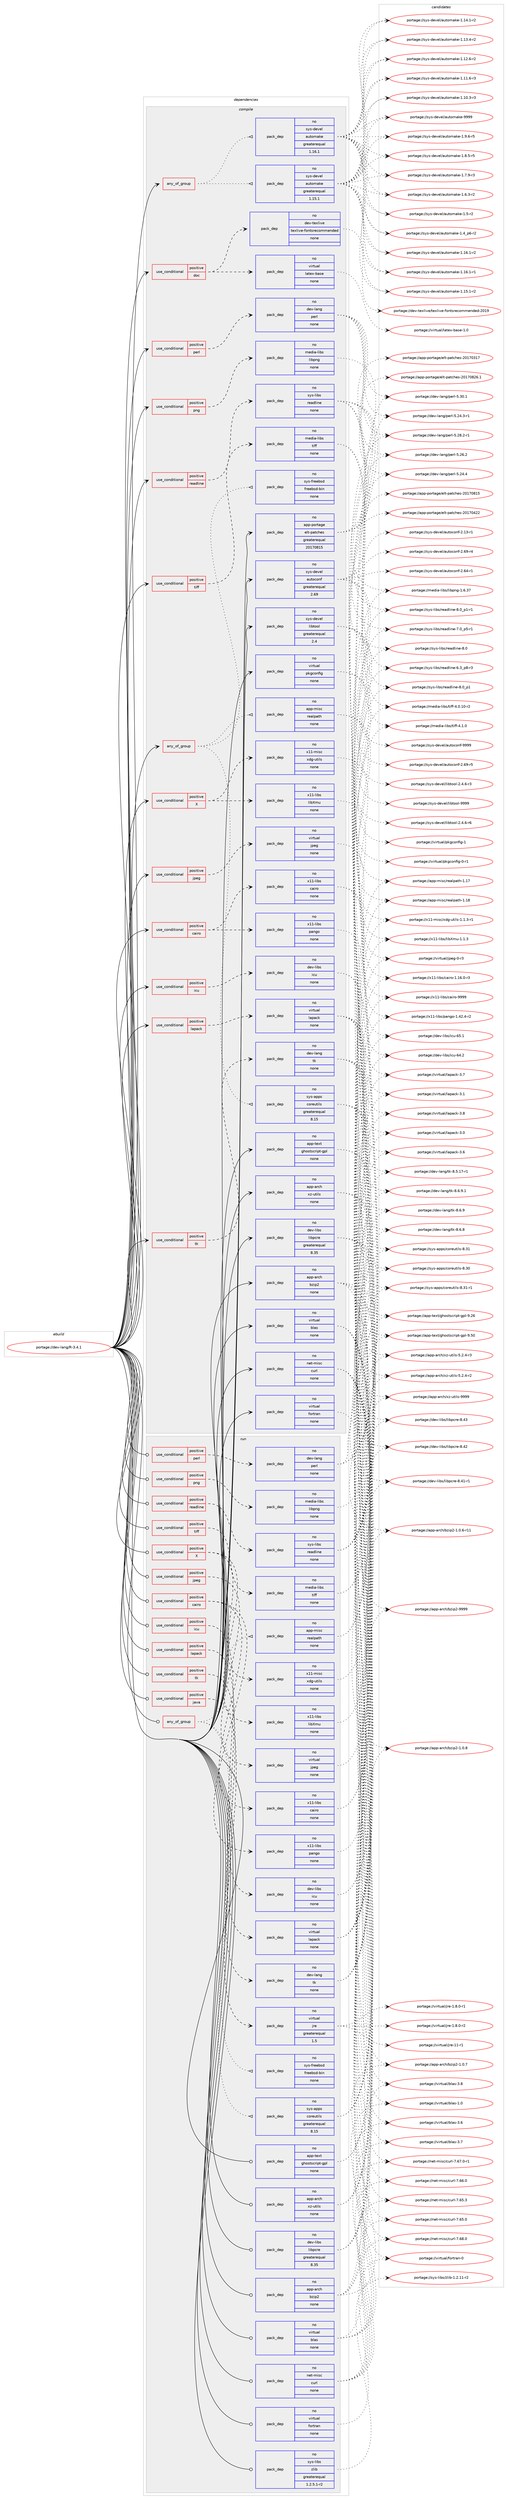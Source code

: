digraph prolog {

# *************
# Graph options
# *************

newrank=true;
concentrate=true;
compound=true;
graph [rankdir=LR,fontname=Helvetica,fontsize=10,ranksep=1.5];#, ranksep=2.5, nodesep=0.2];
edge  [arrowhead=vee];
node  [fontname=Helvetica,fontsize=10];

# **********
# The ebuild
# **********

subgraph cluster_leftcol {
color=gray;
label=<<i>ebuild</i>>;
id [label="portage://dev-lang/R-3.4.1", color=red, width=4, href="../dev-lang/R-3.4.1.svg"];
}

# ****************
# The dependencies
# ****************

subgraph cluster_midcol {
color=gray;
label=<<i>dependencies</i>>;
subgraph cluster_compile {
fillcolor="#eeeeee";
style=filled;
label=<<i>compile</i>>;
subgraph any5356 {
dependency524742 [label=<<TABLE BORDER="0" CELLBORDER="1" CELLSPACING="0" CELLPADDING="4"><TR><TD CELLPADDING="10">any_of_group</TD></TR></TABLE>>, shape=none, color=red];subgraph pack390172 {
dependency524743 [label=<<TABLE BORDER="0" CELLBORDER="1" CELLSPACING="0" CELLPADDING="4" WIDTH="220"><TR><TD ROWSPAN="6" CELLPADDING="30">pack_dep</TD></TR><TR><TD WIDTH="110">no</TD></TR><TR><TD>sys-apps</TD></TR><TR><TD>coreutils</TD></TR><TR><TD>greaterequal</TD></TR><TR><TD>8.15</TD></TR></TABLE>>, shape=none, color=blue];
}
dependency524742:e -> dependency524743:w [weight=20,style="dotted",arrowhead="oinv"];
subgraph pack390173 {
dependency524744 [label=<<TABLE BORDER="0" CELLBORDER="1" CELLSPACING="0" CELLPADDING="4" WIDTH="220"><TR><TD ROWSPAN="6" CELLPADDING="30">pack_dep</TD></TR><TR><TD WIDTH="110">no</TD></TR><TR><TD>sys-freebsd</TD></TR><TR><TD>freebsd-bin</TD></TR><TR><TD>none</TD></TR><TR><TD></TD></TR></TABLE>>, shape=none, color=blue];
}
dependency524742:e -> dependency524744:w [weight=20,style="dotted",arrowhead="oinv"];
subgraph pack390174 {
dependency524745 [label=<<TABLE BORDER="0" CELLBORDER="1" CELLSPACING="0" CELLPADDING="4" WIDTH="220"><TR><TD ROWSPAN="6" CELLPADDING="30">pack_dep</TD></TR><TR><TD WIDTH="110">no</TD></TR><TR><TD>app-misc</TD></TR><TR><TD>realpath</TD></TR><TR><TD>none</TD></TR><TR><TD></TD></TR></TABLE>>, shape=none, color=blue];
}
dependency524742:e -> dependency524745:w [weight=20,style="dotted",arrowhead="oinv"];
}
id:e -> dependency524742:w [weight=20,style="solid",arrowhead="vee"];
subgraph any5357 {
dependency524746 [label=<<TABLE BORDER="0" CELLBORDER="1" CELLSPACING="0" CELLPADDING="4"><TR><TD CELLPADDING="10">any_of_group</TD></TR></TABLE>>, shape=none, color=red];subgraph pack390175 {
dependency524747 [label=<<TABLE BORDER="0" CELLBORDER="1" CELLSPACING="0" CELLPADDING="4" WIDTH="220"><TR><TD ROWSPAN="6" CELLPADDING="30">pack_dep</TD></TR><TR><TD WIDTH="110">no</TD></TR><TR><TD>sys-devel</TD></TR><TR><TD>automake</TD></TR><TR><TD>greaterequal</TD></TR><TR><TD>1.16.1</TD></TR></TABLE>>, shape=none, color=blue];
}
dependency524746:e -> dependency524747:w [weight=20,style="dotted",arrowhead="oinv"];
subgraph pack390176 {
dependency524748 [label=<<TABLE BORDER="0" CELLBORDER="1" CELLSPACING="0" CELLPADDING="4" WIDTH="220"><TR><TD ROWSPAN="6" CELLPADDING="30">pack_dep</TD></TR><TR><TD WIDTH="110">no</TD></TR><TR><TD>sys-devel</TD></TR><TR><TD>automake</TD></TR><TR><TD>greaterequal</TD></TR><TR><TD>1.15.1</TD></TR></TABLE>>, shape=none, color=blue];
}
dependency524746:e -> dependency524748:w [weight=20,style="dotted",arrowhead="oinv"];
}
id:e -> dependency524746:w [weight=20,style="solid",arrowhead="vee"];
subgraph cond128977 {
dependency524749 [label=<<TABLE BORDER="0" CELLBORDER="1" CELLSPACING="0" CELLPADDING="4"><TR><TD ROWSPAN="3" CELLPADDING="10">use_conditional</TD></TR><TR><TD>positive</TD></TR><TR><TD>X</TD></TR></TABLE>>, shape=none, color=red];
subgraph pack390177 {
dependency524750 [label=<<TABLE BORDER="0" CELLBORDER="1" CELLSPACING="0" CELLPADDING="4" WIDTH="220"><TR><TD ROWSPAN="6" CELLPADDING="30">pack_dep</TD></TR><TR><TD WIDTH="110">no</TD></TR><TR><TD>x11-libs</TD></TR><TR><TD>libXmu</TD></TR><TR><TD>none</TD></TR><TR><TD></TD></TR></TABLE>>, shape=none, color=blue];
}
dependency524749:e -> dependency524750:w [weight=20,style="dashed",arrowhead="vee"];
subgraph pack390178 {
dependency524751 [label=<<TABLE BORDER="0" CELLBORDER="1" CELLSPACING="0" CELLPADDING="4" WIDTH="220"><TR><TD ROWSPAN="6" CELLPADDING="30">pack_dep</TD></TR><TR><TD WIDTH="110">no</TD></TR><TR><TD>x11-misc</TD></TR><TR><TD>xdg-utils</TD></TR><TR><TD>none</TD></TR><TR><TD></TD></TR></TABLE>>, shape=none, color=blue];
}
dependency524749:e -> dependency524751:w [weight=20,style="dashed",arrowhead="vee"];
}
id:e -> dependency524749:w [weight=20,style="solid",arrowhead="vee"];
subgraph cond128978 {
dependency524752 [label=<<TABLE BORDER="0" CELLBORDER="1" CELLSPACING="0" CELLPADDING="4"><TR><TD ROWSPAN="3" CELLPADDING="10">use_conditional</TD></TR><TR><TD>positive</TD></TR><TR><TD>cairo</TD></TR></TABLE>>, shape=none, color=red];
subgraph pack390179 {
dependency524753 [label=<<TABLE BORDER="0" CELLBORDER="1" CELLSPACING="0" CELLPADDING="4" WIDTH="220"><TR><TD ROWSPAN="6" CELLPADDING="30">pack_dep</TD></TR><TR><TD WIDTH="110">no</TD></TR><TR><TD>x11-libs</TD></TR><TR><TD>cairo</TD></TR><TR><TD>none</TD></TR><TR><TD></TD></TR></TABLE>>, shape=none, color=blue];
}
dependency524752:e -> dependency524753:w [weight=20,style="dashed",arrowhead="vee"];
subgraph pack390180 {
dependency524754 [label=<<TABLE BORDER="0" CELLBORDER="1" CELLSPACING="0" CELLPADDING="4" WIDTH="220"><TR><TD ROWSPAN="6" CELLPADDING="30">pack_dep</TD></TR><TR><TD WIDTH="110">no</TD></TR><TR><TD>x11-libs</TD></TR><TR><TD>pango</TD></TR><TR><TD>none</TD></TR><TR><TD></TD></TR></TABLE>>, shape=none, color=blue];
}
dependency524752:e -> dependency524754:w [weight=20,style="dashed",arrowhead="vee"];
}
id:e -> dependency524752:w [weight=20,style="solid",arrowhead="vee"];
subgraph cond128979 {
dependency524755 [label=<<TABLE BORDER="0" CELLBORDER="1" CELLSPACING="0" CELLPADDING="4"><TR><TD ROWSPAN="3" CELLPADDING="10">use_conditional</TD></TR><TR><TD>positive</TD></TR><TR><TD>doc</TD></TR></TABLE>>, shape=none, color=red];
subgraph pack390181 {
dependency524756 [label=<<TABLE BORDER="0" CELLBORDER="1" CELLSPACING="0" CELLPADDING="4" WIDTH="220"><TR><TD ROWSPAN="6" CELLPADDING="30">pack_dep</TD></TR><TR><TD WIDTH="110">no</TD></TR><TR><TD>virtual</TD></TR><TR><TD>latex-base</TD></TR><TR><TD>none</TD></TR><TR><TD></TD></TR></TABLE>>, shape=none, color=blue];
}
dependency524755:e -> dependency524756:w [weight=20,style="dashed",arrowhead="vee"];
subgraph pack390182 {
dependency524757 [label=<<TABLE BORDER="0" CELLBORDER="1" CELLSPACING="0" CELLPADDING="4" WIDTH="220"><TR><TD ROWSPAN="6" CELLPADDING="30">pack_dep</TD></TR><TR><TD WIDTH="110">no</TD></TR><TR><TD>dev-texlive</TD></TR><TR><TD>texlive-fontsrecommended</TD></TR><TR><TD>none</TD></TR><TR><TD></TD></TR></TABLE>>, shape=none, color=blue];
}
dependency524755:e -> dependency524757:w [weight=20,style="dashed",arrowhead="vee"];
}
id:e -> dependency524755:w [weight=20,style="solid",arrowhead="vee"];
subgraph cond128980 {
dependency524758 [label=<<TABLE BORDER="0" CELLBORDER="1" CELLSPACING="0" CELLPADDING="4"><TR><TD ROWSPAN="3" CELLPADDING="10">use_conditional</TD></TR><TR><TD>positive</TD></TR><TR><TD>icu</TD></TR></TABLE>>, shape=none, color=red];
subgraph pack390183 {
dependency524759 [label=<<TABLE BORDER="0" CELLBORDER="1" CELLSPACING="0" CELLPADDING="4" WIDTH="220"><TR><TD ROWSPAN="6" CELLPADDING="30">pack_dep</TD></TR><TR><TD WIDTH="110">no</TD></TR><TR><TD>dev-libs</TD></TR><TR><TD>icu</TD></TR><TR><TD>none</TD></TR><TR><TD></TD></TR></TABLE>>, shape=none, color=blue];
}
dependency524758:e -> dependency524759:w [weight=20,style="dashed",arrowhead="vee"];
}
id:e -> dependency524758:w [weight=20,style="solid",arrowhead="vee"];
subgraph cond128981 {
dependency524760 [label=<<TABLE BORDER="0" CELLBORDER="1" CELLSPACING="0" CELLPADDING="4"><TR><TD ROWSPAN="3" CELLPADDING="10">use_conditional</TD></TR><TR><TD>positive</TD></TR><TR><TD>jpeg</TD></TR></TABLE>>, shape=none, color=red];
subgraph pack390184 {
dependency524761 [label=<<TABLE BORDER="0" CELLBORDER="1" CELLSPACING="0" CELLPADDING="4" WIDTH="220"><TR><TD ROWSPAN="6" CELLPADDING="30">pack_dep</TD></TR><TR><TD WIDTH="110">no</TD></TR><TR><TD>virtual</TD></TR><TR><TD>jpeg</TD></TR><TR><TD>none</TD></TR><TR><TD></TD></TR></TABLE>>, shape=none, color=blue];
}
dependency524760:e -> dependency524761:w [weight=20,style="dashed",arrowhead="vee"];
}
id:e -> dependency524760:w [weight=20,style="solid",arrowhead="vee"];
subgraph cond128982 {
dependency524762 [label=<<TABLE BORDER="0" CELLBORDER="1" CELLSPACING="0" CELLPADDING="4"><TR><TD ROWSPAN="3" CELLPADDING="10">use_conditional</TD></TR><TR><TD>positive</TD></TR><TR><TD>lapack</TD></TR></TABLE>>, shape=none, color=red];
subgraph pack390185 {
dependency524763 [label=<<TABLE BORDER="0" CELLBORDER="1" CELLSPACING="0" CELLPADDING="4" WIDTH="220"><TR><TD ROWSPAN="6" CELLPADDING="30">pack_dep</TD></TR><TR><TD WIDTH="110">no</TD></TR><TR><TD>virtual</TD></TR><TR><TD>lapack</TD></TR><TR><TD>none</TD></TR><TR><TD></TD></TR></TABLE>>, shape=none, color=blue];
}
dependency524762:e -> dependency524763:w [weight=20,style="dashed",arrowhead="vee"];
}
id:e -> dependency524762:w [weight=20,style="solid",arrowhead="vee"];
subgraph cond128983 {
dependency524764 [label=<<TABLE BORDER="0" CELLBORDER="1" CELLSPACING="0" CELLPADDING="4"><TR><TD ROWSPAN="3" CELLPADDING="10">use_conditional</TD></TR><TR><TD>positive</TD></TR><TR><TD>perl</TD></TR></TABLE>>, shape=none, color=red];
subgraph pack390186 {
dependency524765 [label=<<TABLE BORDER="0" CELLBORDER="1" CELLSPACING="0" CELLPADDING="4" WIDTH="220"><TR><TD ROWSPAN="6" CELLPADDING="30">pack_dep</TD></TR><TR><TD WIDTH="110">no</TD></TR><TR><TD>dev-lang</TD></TR><TR><TD>perl</TD></TR><TR><TD>none</TD></TR><TR><TD></TD></TR></TABLE>>, shape=none, color=blue];
}
dependency524764:e -> dependency524765:w [weight=20,style="dashed",arrowhead="vee"];
}
id:e -> dependency524764:w [weight=20,style="solid",arrowhead="vee"];
subgraph cond128984 {
dependency524766 [label=<<TABLE BORDER="0" CELLBORDER="1" CELLSPACING="0" CELLPADDING="4"><TR><TD ROWSPAN="3" CELLPADDING="10">use_conditional</TD></TR><TR><TD>positive</TD></TR><TR><TD>png</TD></TR></TABLE>>, shape=none, color=red];
subgraph pack390187 {
dependency524767 [label=<<TABLE BORDER="0" CELLBORDER="1" CELLSPACING="0" CELLPADDING="4" WIDTH="220"><TR><TD ROWSPAN="6" CELLPADDING="30">pack_dep</TD></TR><TR><TD WIDTH="110">no</TD></TR><TR><TD>media-libs</TD></TR><TR><TD>libpng</TD></TR><TR><TD>none</TD></TR><TR><TD></TD></TR></TABLE>>, shape=none, color=blue];
}
dependency524766:e -> dependency524767:w [weight=20,style="dashed",arrowhead="vee"];
}
id:e -> dependency524766:w [weight=20,style="solid",arrowhead="vee"];
subgraph cond128985 {
dependency524768 [label=<<TABLE BORDER="0" CELLBORDER="1" CELLSPACING="0" CELLPADDING="4"><TR><TD ROWSPAN="3" CELLPADDING="10">use_conditional</TD></TR><TR><TD>positive</TD></TR><TR><TD>readline</TD></TR></TABLE>>, shape=none, color=red];
subgraph pack390188 {
dependency524769 [label=<<TABLE BORDER="0" CELLBORDER="1" CELLSPACING="0" CELLPADDING="4" WIDTH="220"><TR><TD ROWSPAN="6" CELLPADDING="30">pack_dep</TD></TR><TR><TD WIDTH="110">no</TD></TR><TR><TD>sys-libs</TD></TR><TR><TD>readline</TD></TR><TR><TD>none</TD></TR><TR><TD></TD></TR></TABLE>>, shape=none, color=blue];
}
dependency524768:e -> dependency524769:w [weight=20,style="dashed",arrowhead="vee"];
}
id:e -> dependency524768:w [weight=20,style="solid",arrowhead="vee"];
subgraph cond128986 {
dependency524770 [label=<<TABLE BORDER="0" CELLBORDER="1" CELLSPACING="0" CELLPADDING="4"><TR><TD ROWSPAN="3" CELLPADDING="10">use_conditional</TD></TR><TR><TD>positive</TD></TR><TR><TD>tiff</TD></TR></TABLE>>, shape=none, color=red];
subgraph pack390189 {
dependency524771 [label=<<TABLE BORDER="0" CELLBORDER="1" CELLSPACING="0" CELLPADDING="4" WIDTH="220"><TR><TD ROWSPAN="6" CELLPADDING="30">pack_dep</TD></TR><TR><TD WIDTH="110">no</TD></TR><TR><TD>media-libs</TD></TR><TR><TD>tiff</TD></TR><TR><TD>none</TD></TR><TR><TD></TD></TR></TABLE>>, shape=none, color=blue];
}
dependency524770:e -> dependency524771:w [weight=20,style="dashed",arrowhead="vee"];
}
id:e -> dependency524770:w [weight=20,style="solid",arrowhead="vee"];
subgraph cond128987 {
dependency524772 [label=<<TABLE BORDER="0" CELLBORDER="1" CELLSPACING="0" CELLPADDING="4"><TR><TD ROWSPAN="3" CELLPADDING="10">use_conditional</TD></TR><TR><TD>positive</TD></TR><TR><TD>tk</TD></TR></TABLE>>, shape=none, color=red];
subgraph pack390190 {
dependency524773 [label=<<TABLE BORDER="0" CELLBORDER="1" CELLSPACING="0" CELLPADDING="4" WIDTH="220"><TR><TD ROWSPAN="6" CELLPADDING="30">pack_dep</TD></TR><TR><TD WIDTH="110">no</TD></TR><TR><TD>dev-lang</TD></TR><TR><TD>tk</TD></TR><TR><TD>none</TD></TR><TR><TD></TD></TR></TABLE>>, shape=none, color=blue];
}
dependency524772:e -> dependency524773:w [weight=20,style="dashed",arrowhead="vee"];
}
id:e -> dependency524772:w [weight=20,style="solid",arrowhead="vee"];
subgraph pack390191 {
dependency524774 [label=<<TABLE BORDER="0" CELLBORDER="1" CELLSPACING="0" CELLPADDING="4" WIDTH="220"><TR><TD ROWSPAN="6" CELLPADDING="30">pack_dep</TD></TR><TR><TD WIDTH="110">no</TD></TR><TR><TD>app-arch</TD></TR><TR><TD>bzip2</TD></TR><TR><TD>none</TD></TR><TR><TD></TD></TR></TABLE>>, shape=none, color=blue];
}
id:e -> dependency524774:w [weight=20,style="solid",arrowhead="vee"];
subgraph pack390192 {
dependency524775 [label=<<TABLE BORDER="0" CELLBORDER="1" CELLSPACING="0" CELLPADDING="4" WIDTH="220"><TR><TD ROWSPAN="6" CELLPADDING="30">pack_dep</TD></TR><TR><TD WIDTH="110">no</TD></TR><TR><TD>app-arch</TD></TR><TR><TD>xz-utils</TD></TR><TR><TD>none</TD></TR><TR><TD></TD></TR></TABLE>>, shape=none, color=blue];
}
id:e -> dependency524775:w [weight=20,style="solid",arrowhead="vee"];
subgraph pack390193 {
dependency524776 [label=<<TABLE BORDER="0" CELLBORDER="1" CELLSPACING="0" CELLPADDING="4" WIDTH="220"><TR><TD ROWSPAN="6" CELLPADDING="30">pack_dep</TD></TR><TR><TD WIDTH="110">no</TD></TR><TR><TD>app-portage</TD></TR><TR><TD>elt-patches</TD></TR><TR><TD>greaterequal</TD></TR><TR><TD>20170815</TD></TR></TABLE>>, shape=none, color=blue];
}
id:e -> dependency524776:w [weight=20,style="solid",arrowhead="vee"];
subgraph pack390194 {
dependency524777 [label=<<TABLE BORDER="0" CELLBORDER="1" CELLSPACING="0" CELLPADDING="4" WIDTH="220"><TR><TD ROWSPAN="6" CELLPADDING="30">pack_dep</TD></TR><TR><TD WIDTH="110">no</TD></TR><TR><TD>app-text</TD></TR><TR><TD>ghostscript-gpl</TD></TR><TR><TD>none</TD></TR><TR><TD></TD></TR></TABLE>>, shape=none, color=blue];
}
id:e -> dependency524777:w [weight=20,style="solid",arrowhead="vee"];
subgraph pack390195 {
dependency524778 [label=<<TABLE BORDER="0" CELLBORDER="1" CELLSPACING="0" CELLPADDING="4" WIDTH="220"><TR><TD ROWSPAN="6" CELLPADDING="30">pack_dep</TD></TR><TR><TD WIDTH="110">no</TD></TR><TR><TD>dev-libs</TD></TR><TR><TD>libpcre</TD></TR><TR><TD>greaterequal</TD></TR><TR><TD>8.35</TD></TR></TABLE>>, shape=none, color=blue];
}
id:e -> dependency524778:w [weight=20,style="solid",arrowhead="vee"];
subgraph pack390196 {
dependency524779 [label=<<TABLE BORDER="0" CELLBORDER="1" CELLSPACING="0" CELLPADDING="4" WIDTH="220"><TR><TD ROWSPAN="6" CELLPADDING="30">pack_dep</TD></TR><TR><TD WIDTH="110">no</TD></TR><TR><TD>net-misc</TD></TR><TR><TD>curl</TD></TR><TR><TD>none</TD></TR><TR><TD></TD></TR></TABLE>>, shape=none, color=blue];
}
id:e -> dependency524779:w [weight=20,style="solid",arrowhead="vee"];
subgraph pack390197 {
dependency524780 [label=<<TABLE BORDER="0" CELLBORDER="1" CELLSPACING="0" CELLPADDING="4" WIDTH="220"><TR><TD ROWSPAN="6" CELLPADDING="30">pack_dep</TD></TR><TR><TD WIDTH="110">no</TD></TR><TR><TD>sys-devel</TD></TR><TR><TD>autoconf</TD></TR><TR><TD>greaterequal</TD></TR><TR><TD>2.69</TD></TR></TABLE>>, shape=none, color=blue];
}
id:e -> dependency524780:w [weight=20,style="solid",arrowhead="vee"];
subgraph pack390198 {
dependency524781 [label=<<TABLE BORDER="0" CELLBORDER="1" CELLSPACING="0" CELLPADDING="4" WIDTH="220"><TR><TD ROWSPAN="6" CELLPADDING="30">pack_dep</TD></TR><TR><TD WIDTH="110">no</TD></TR><TR><TD>sys-devel</TD></TR><TR><TD>libtool</TD></TR><TR><TD>greaterequal</TD></TR><TR><TD>2.4</TD></TR></TABLE>>, shape=none, color=blue];
}
id:e -> dependency524781:w [weight=20,style="solid",arrowhead="vee"];
subgraph pack390199 {
dependency524782 [label=<<TABLE BORDER="0" CELLBORDER="1" CELLSPACING="0" CELLPADDING="4" WIDTH="220"><TR><TD ROWSPAN="6" CELLPADDING="30">pack_dep</TD></TR><TR><TD WIDTH="110">no</TD></TR><TR><TD>virtual</TD></TR><TR><TD>blas</TD></TR><TR><TD>none</TD></TR><TR><TD></TD></TR></TABLE>>, shape=none, color=blue];
}
id:e -> dependency524782:w [weight=20,style="solid",arrowhead="vee"];
subgraph pack390200 {
dependency524783 [label=<<TABLE BORDER="0" CELLBORDER="1" CELLSPACING="0" CELLPADDING="4" WIDTH="220"><TR><TD ROWSPAN="6" CELLPADDING="30">pack_dep</TD></TR><TR><TD WIDTH="110">no</TD></TR><TR><TD>virtual</TD></TR><TR><TD>fortran</TD></TR><TR><TD>none</TD></TR><TR><TD></TD></TR></TABLE>>, shape=none, color=blue];
}
id:e -> dependency524783:w [weight=20,style="solid",arrowhead="vee"];
subgraph pack390201 {
dependency524784 [label=<<TABLE BORDER="0" CELLBORDER="1" CELLSPACING="0" CELLPADDING="4" WIDTH="220"><TR><TD ROWSPAN="6" CELLPADDING="30">pack_dep</TD></TR><TR><TD WIDTH="110">no</TD></TR><TR><TD>virtual</TD></TR><TR><TD>pkgconfig</TD></TR><TR><TD>none</TD></TR><TR><TD></TD></TR></TABLE>>, shape=none, color=blue];
}
id:e -> dependency524784:w [weight=20,style="solid",arrowhead="vee"];
}
subgraph cluster_compileandrun {
fillcolor="#eeeeee";
style=filled;
label=<<i>compile and run</i>>;
}
subgraph cluster_run {
fillcolor="#eeeeee";
style=filled;
label=<<i>run</i>>;
subgraph any5358 {
dependency524785 [label=<<TABLE BORDER="0" CELLBORDER="1" CELLSPACING="0" CELLPADDING="4"><TR><TD CELLPADDING="10">any_of_group</TD></TR></TABLE>>, shape=none, color=red];subgraph pack390202 {
dependency524786 [label=<<TABLE BORDER="0" CELLBORDER="1" CELLSPACING="0" CELLPADDING="4" WIDTH="220"><TR><TD ROWSPAN="6" CELLPADDING="30">pack_dep</TD></TR><TR><TD WIDTH="110">no</TD></TR><TR><TD>sys-apps</TD></TR><TR><TD>coreutils</TD></TR><TR><TD>greaterequal</TD></TR><TR><TD>8.15</TD></TR></TABLE>>, shape=none, color=blue];
}
dependency524785:e -> dependency524786:w [weight=20,style="dotted",arrowhead="oinv"];
subgraph pack390203 {
dependency524787 [label=<<TABLE BORDER="0" CELLBORDER="1" CELLSPACING="0" CELLPADDING="4" WIDTH="220"><TR><TD ROWSPAN="6" CELLPADDING="30">pack_dep</TD></TR><TR><TD WIDTH="110">no</TD></TR><TR><TD>sys-freebsd</TD></TR><TR><TD>freebsd-bin</TD></TR><TR><TD>none</TD></TR><TR><TD></TD></TR></TABLE>>, shape=none, color=blue];
}
dependency524785:e -> dependency524787:w [weight=20,style="dotted",arrowhead="oinv"];
subgraph pack390204 {
dependency524788 [label=<<TABLE BORDER="0" CELLBORDER="1" CELLSPACING="0" CELLPADDING="4" WIDTH="220"><TR><TD ROWSPAN="6" CELLPADDING="30">pack_dep</TD></TR><TR><TD WIDTH="110">no</TD></TR><TR><TD>app-misc</TD></TR><TR><TD>realpath</TD></TR><TR><TD>none</TD></TR><TR><TD></TD></TR></TABLE>>, shape=none, color=blue];
}
dependency524785:e -> dependency524788:w [weight=20,style="dotted",arrowhead="oinv"];
}
id:e -> dependency524785:w [weight=20,style="solid",arrowhead="odot"];
subgraph cond128988 {
dependency524789 [label=<<TABLE BORDER="0" CELLBORDER="1" CELLSPACING="0" CELLPADDING="4"><TR><TD ROWSPAN="3" CELLPADDING="10">use_conditional</TD></TR><TR><TD>positive</TD></TR><TR><TD>X</TD></TR></TABLE>>, shape=none, color=red];
subgraph pack390205 {
dependency524790 [label=<<TABLE BORDER="0" CELLBORDER="1" CELLSPACING="0" CELLPADDING="4" WIDTH="220"><TR><TD ROWSPAN="6" CELLPADDING="30">pack_dep</TD></TR><TR><TD WIDTH="110">no</TD></TR><TR><TD>x11-libs</TD></TR><TR><TD>libXmu</TD></TR><TR><TD>none</TD></TR><TR><TD></TD></TR></TABLE>>, shape=none, color=blue];
}
dependency524789:e -> dependency524790:w [weight=20,style="dashed",arrowhead="vee"];
subgraph pack390206 {
dependency524791 [label=<<TABLE BORDER="0" CELLBORDER="1" CELLSPACING="0" CELLPADDING="4" WIDTH="220"><TR><TD ROWSPAN="6" CELLPADDING="30">pack_dep</TD></TR><TR><TD WIDTH="110">no</TD></TR><TR><TD>x11-misc</TD></TR><TR><TD>xdg-utils</TD></TR><TR><TD>none</TD></TR><TR><TD></TD></TR></TABLE>>, shape=none, color=blue];
}
dependency524789:e -> dependency524791:w [weight=20,style="dashed",arrowhead="vee"];
}
id:e -> dependency524789:w [weight=20,style="solid",arrowhead="odot"];
subgraph cond128989 {
dependency524792 [label=<<TABLE BORDER="0" CELLBORDER="1" CELLSPACING="0" CELLPADDING="4"><TR><TD ROWSPAN="3" CELLPADDING="10">use_conditional</TD></TR><TR><TD>positive</TD></TR><TR><TD>cairo</TD></TR></TABLE>>, shape=none, color=red];
subgraph pack390207 {
dependency524793 [label=<<TABLE BORDER="0" CELLBORDER="1" CELLSPACING="0" CELLPADDING="4" WIDTH="220"><TR><TD ROWSPAN="6" CELLPADDING="30">pack_dep</TD></TR><TR><TD WIDTH="110">no</TD></TR><TR><TD>x11-libs</TD></TR><TR><TD>cairo</TD></TR><TR><TD>none</TD></TR><TR><TD></TD></TR></TABLE>>, shape=none, color=blue];
}
dependency524792:e -> dependency524793:w [weight=20,style="dashed",arrowhead="vee"];
subgraph pack390208 {
dependency524794 [label=<<TABLE BORDER="0" CELLBORDER="1" CELLSPACING="0" CELLPADDING="4" WIDTH="220"><TR><TD ROWSPAN="6" CELLPADDING="30">pack_dep</TD></TR><TR><TD WIDTH="110">no</TD></TR><TR><TD>x11-libs</TD></TR><TR><TD>pango</TD></TR><TR><TD>none</TD></TR><TR><TD></TD></TR></TABLE>>, shape=none, color=blue];
}
dependency524792:e -> dependency524794:w [weight=20,style="dashed",arrowhead="vee"];
}
id:e -> dependency524792:w [weight=20,style="solid",arrowhead="odot"];
subgraph cond128990 {
dependency524795 [label=<<TABLE BORDER="0" CELLBORDER="1" CELLSPACING="0" CELLPADDING="4"><TR><TD ROWSPAN="3" CELLPADDING="10">use_conditional</TD></TR><TR><TD>positive</TD></TR><TR><TD>icu</TD></TR></TABLE>>, shape=none, color=red];
subgraph pack390209 {
dependency524796 [label=<<TABLE BORDER="0" CELLBORDER="1" CELLSPACING="0" CELLPADDING="4" WIDTH="220"><TR><TD ROWSPAN="6" CELLPADDING="30">pack_dep</TD></TR><TR><TD WIDTH="110">no</TD></TR><TR><TD>dev-libs</TD></TR><TR><TD>icu</TD></TR><TR><TD>none</TD></TR><TR><TD></TD></TR></TABLE>>, shape=none, color=blue];
}
dependency524795:e -> dependency524796:w [weight=20,style="dashed",arrowhead="vee"];
}
id:e -> dependency524795:w [weight=20,style="solid",arrowhead="odot"];
subgraph cond128991 {
dependency524797 [label=<<TABLE BORDER="0" CELLBORDER="1" CELLSPACING="0" CELLPADDING="4"><TR><TD ROWSPAN="3" CELLPADDING="10">use_conditional</TD></TR><TR><TD>positive</TD></TR><TR><TD>java</TD></TR></TABLE>>, shape=none, color=red];
subgraph pack390210 {
dependency524798 [label=<<TABLE BORDER="0" CELLBORDER="1" CELLSPACING="0" CELLPADDING="4" WIDTH="220"><TR><TD ROWSPAN="6" CELLPADDING="30">pack_dep</TD></TR><TR><TD WIDTH="110">no</TD></TR><TR><TD>virtual</TD></TR><TR><TD>jre</TD></TR><TR><TD>greaterequal</TD></TR><TR><TD>1.5</TD></TR></TABLE>>, shape=none, color=blue];
}
dependency524797:e -> dependency524798:w [weight=20,style="dashed",arrowhead="vee"];
}
id:e -> dependency524797:w [weight=20,style="solid",arrowhead="odot"];
subgraph cond128992 {
dependency524799 [label=<<TABLE BORDER="0" CELLBORDER="1" CELLSPACING="0" CELLPADDING="4"><TR><TD ROWSPAN="3" CELLPADDING="10">use_conditional</TD></TR><TR><TD>positive</TD></TR><TR><TD>jpeg</TD></TR></TABLE>>, shape=none, color=red];
subgraph pack390211 {
dependency524800 [label=<<TABLE BORDER="0" CELLBORDER="1" CELLSPACING="0" CELLPADDING="4" WIDTH="220"><TR><TD ROWSPAN="6" CELLPADDING="30">pack_dep</TD></TR><TR><TD WIDTH="110">no</TD></TR><TR><TD>virtual</TD></TR><TR><TD>jpeg</TD></TR><TR><TD>none</TD></TR><TR><TD></TD></TR></TABLE>>, shape=none, color=blue];
}
dependency524799:e -> dependency524800:w [weight=20,style="dashed",arrowhead="vee"];
}
id:e -> dependency524799:w [weight=20,style="solid",arrowhead="odot"];
subgraph cond128993 {
dependency524801 [label=<<TABLE BORDER="0" CELLBORDER="1" CELLSPACING="0" CELLPADDING="4"><TR><TD ROWSPAN="3" CELLPADDING="10">use_conditional</TD></TR><TR><TD>positive</TD></TR><TR><TD>lapack</TD></TR></TABLE>>, shape=none, color=red];
subgraph pack390212 {
dependency524802 [label=<<TABLE BORDER="0" CELLBORDER="1" CELLSPACING="0" CELLPADDING="4" WIDTH="220"><TR><TD ROWSPAN="6" CELLPADDING="30">pack_dep</TD></TR><TR><TD WIDTH="110">no</TD></TR><TR><TD>virtual</TD></TR><TR><TD>lapack</TD></TR><TR><TD>none</TD></TR><TR><TD></TD></TR></TABLE>>, shape=none, color=blue];
}
dependency524801:e -> dependency524802:w [weight=20,style="dashed",arrowhead="vee"];
}
id:e -> dependency524801:w [weight=20,style="solid",arrowhead="odot"];
subgraph cond128994 {
dependency524803 [label=<<TABLE BORDER="0" CELLBORDER="1" CELLSPACING="0" CELLPADDING="4"><TR><TD ROWSPAN="3" CELLPADDING="10">use_conditional</TD></TR><TR><TD>positive</TD></TR><TR><TD>perl</TD></TR></TABLE>>, shape=none, color=red];
subgraph pack390213 {
dependency524804 [label=<<TABLE BORDER="0" CELLBORDER="1" CELLSPACING="0" CELLPADDING="4" WIDTH="220"><TR><TD ROWSPAN="6" CELLPADDING="30">pack_dep</TD></TR><TR><TD WIDTH="110">no</TD></TR><TR><TD>dev-lang</TD></TR><TR><TD>perl</TD></TR><TR><TD>none</TD></TR><TR><TD></TD></TR></TABLE>>, shape=none, color=blue];
}
dependency524803:e -> dependency524804:w [weight=20,style="dashed",arrowhead="vee"];
}
id:e -> dependency524803:w [weight=20,style="solid",arrowhead="odot"];
subgraph cond128995 {
dependency524805 [label=<<TABLE BORDER="0" CELLBORDER="1" CELLSPACING="0" CELLPADDING="4"><TR><TD ROWSPAN="3" CELLPADDING="10">use_conditional</TD></TR><TR><TD>positive</TD></TR><TR><TD>png</TD></TR></TABLE>>, shape=none, color=red];
subgraph pack390214 {
dependency524806 [label=<<TABLE BORDER="0" CELLBORDER="1" CELLSPACING="0" CELLPADDING="4" WIDTH="220"><TR><TD ROWSPAN="6" CELLPADDING="30">pack_dep</TD></TR><TR><TD WIDTH="110">no</TD></TR><TR><TD>media-libs</TD></TR><TR><TD>libpng</TD></TR><TR><TD>none</TD></TR><TR><TD></TD></TR></TABLE>>, shape=none, color=blue];
}
dependency524805:e -> dependency524806:w [weight=20,style="dashed",arrowhead="vee"];
}
id:e -> dependency524805:w [weight=20,style="solid",arrowhead="odot"];
subgraph cond128996 {
dependency524807 [label=<<TABLE BORDER="0" CELLBORDER="1" CELLSPACING="0" CELLPADDING="4"><TR><TD ROWSPAN="3" CELLPADDING="10">use_conditional</TD></TR><TR><TD>positive</TD></TR><TR><TD>readline</TD></TR></TABLE>>, shape=none, color=red];
subgraph pack390215 {
dependency524808 [label=<<TABLE BORDER="0" CELLBORDER="1" CELLSPACING="0" CELLPADDING="4" WIDTH="220"><TR><TD ROWSPAN="6" CELLPADDING="30">pack_dep</TD></TR><TR><TD WIDTH="110">no</TD></TR><TR><TD>sys-libs</TD></TR><TR><TD>readline</TD></TR><TR><TD>none</TD></TR><TR><TD></TD></TR></TABLE>>, shape=none, color=blue];
}
dependency524807:e -> dependency524808:w [weight=20,style="dashed",arrowhead="vee"];
}
id:e -> dependency524807:w [weight=20,style="solid",arrowhead="odot"];
subgraph cond128997 {
dependency524809 [label=<<TABLE BORDER="0" CELLBORDER="1" CELLSPACING="0" CELLPADDING="4"><TR><TD ROWSPAN="3" CELLPADDING="10">use_conditional</TD></TR><TR><TD>positive</TD></TR><TR><TD>tiff</TD></TR></TABLE>>, shape=none, color=red];
subgraph pack390216 {
dependency524810 [label=<<TABLE BORDER="0" CELLBORDER="1" CELLSPACING="0" CELLPADDING="4" WIDTH="220"><TR><TD ROWSPAN="6" CELLPADDING="30">pack_dep</TD></TR><TR><TD WIDTH="110">no</TD></TR><TR><TD>media-libs</TD></TR><TR><TD>tiff</TD></TR><TR><TD>none</TD></TR><TR><TD></TD></TR></TABLE>>, shape=none, color=blue];
}
dependency524809:e -> dependency524810:w [weight=20,style="dashed",arrowhead="vee"];
}
id:e -> dependency524809:w [weight=20,style="solid",arrowhead="odot"];
subgraph cond128998 {
dependency524811 [label=<<TABLE BORDER="0" CELLBORDER="1" CELLSPACING="0" CELLPADDING="4"><TR><TD ROWSPAN="3" CELLPADDING="10">use_conditional</TD></TR><TR><TD>positive</TD></TR><TR><TD>tk</TD></TR></TABLE>>, shape=none, color=red];
subgraph pack390217 {
dependency524812 [label=<<TABLE BORDER="0" CELLBORDER="1" CELLSPACING="0" CELLPADDING="4" WIDTH="220"><TR><TD ROWSPAN="6" CELLPADDING="30">pack_dep</TD></TR><TR><TD WIDTH="110">no</TD></TR><TR><TD>dev-lang</TD></TR><TR><TD>tk</TD></TR><TR><TD>none</TD></TR><TR><TD></TD></TR></TABLE>>, shape=none, color=blue];
}
dependency524811:e -> dependency524812:w [weight=20,style="dashed",arrowhead="vee"];
}
id:e -> dependency524811:w [weight=20,style="solid",arrowhead="odot"];
subgraph pack390218 {
dependency524813 [label=<<TABLE BORDER="0" CELLBORDER="1" CELLSPACING="0" CELLPADDING="4" WIDTH="220"><TR><TD ROWSPAN="6" CELLPADDING="30">pack_dep</TD></TR><TR><TD WIDTH="110">no</TD></TR><TR><TD>app-arch</TD></TR><TR><TD>bzip2</TD></TR><TR><TD>none</TD></TR><TR><TD></TD></TR></TABLE>>, shape=none, color=blue];
}
id:e -> dependency524813:w [weight=20,style="solid",arrowhead="odot"];
subgraph pack390219 {
dependency524814 [label=<<TABLE BORDER="0" CELLBORDER="1" CELLSPACING="0" CELLPADDING="4" WIDTH="220"><TR><TD ROWSPAN="6" CELLPADDING="30">pack_dep</TD></TR><TR><TD WIDTH="110">no</TD></TR><TR><TD>app-arch</TD></TR><TR><TD>xz-utils</TD></TR><TR><TD>none</TD></TR><TR><TD></TD></TR></TABLE>>, shape=none, color=blue];
}
id:e -> dependency524814:w [weight=20,style="solid",arrowhead="odot"];
subgraph pack390220 {
dependency524815 [label=<<TABLE BORDER="0" CELLBORDER="1" CELLSPACING="0" CELLPADDING="4" WIDTH="220"><TR><TD ROWSPAN="6" CELLPADDING="30">pack_dep</TD></TR><TR><TD WIDTH="110">no</TD></TR><TR><TD>app-text</TD></TR><TR><TD>ghostscript-gpl</TD></TR><TR><TD>none</TD></TR><TR><TD></TD></TR></TABLE>>, shape=none, color=blue];
}
id:e -> dependency524815:w [weight=20,style="solid",arrowhead="odot"];
subgraph pack390221 {
dependency524816 [label=<<TABLE BORDER="0" CELLBORDER="1" CELLSPACING="0" CELLPADDING="4" WIDTH="220"><TR><TD ROWSPAN="6" CELLPADDING="30">pack_dep</TD></TR><TR><TD WIDTH="110">no</TD></TR><TR><TD>dev-libs</TD></TR><TR><TD>libpcre</TD></TR><TR><TD>greaterequal</TD></TR><TR><TD>8.35</TD></TR></TABLE>>, shape=none, color=blue];
}
id:e -> dependency524816:w [weight=20,style="solid",arrowhead="odot"];
subgraph pack390222 {
dependency524817 [label=<<TABLE BORDER="0" CELLBORDER="1" CELLSPACING="0" CELLPADDING="4" WIDTH="220"><TR><TD ROWSPAN="6" CELLPADDING="30">pack_dep</TD></TR><TR><TD WIDTH="110">no</TD></TR><TR><TD>net-misc</TD></TR><TR><TD>curl</TD></TR><TR><TD>none</TD></TR><TR><TD></TD></TR></TABLE>>, shape=none, color=blue];
}
id:e -> dependency524817:w [weight=20,style="solid",arrowhead="odot"];
subgraph pack390223 {
dependency524818 [label=<<TABLE BORDER="0" CELLBORDER="1" CELLSPACING="0" CELLPADDING="4" WIDTH="220"><TR><TD ROWSPAN="6" CELLPADDING="30">pack_dep</TD></TR><TR><TD WIDTH="110">no</TD></TR><TR><TD>sys-libs</TD></TR><TR><TD>zlib</TD></TR><TR><TD>greaterequal</TD></TR><TR><TD>1.2.5.1-r2</TD></TR></TABLE>>, shape=none, color=blue];
}
id:e -> dependency524818:w [weight=20,style="solid",arrowhead="odot"];
subgraph pack390224 {
dependency524819 [label=<<TABLE BORDER="0" CELLBORDER="1" CELLSPACING="0" CELLPADDING="4" WIDTH="220"><TR><TD ROWSPAN="6" CELLPADDING="30">pack_dep</TD></TR><TR><TD WIDTH="110">no</TD></TR><TR><TD>virtual</TD></TR><TR><TD>blas</TD></TR><TR><TD>none</TD></TR><TR><TD></TD></TR></TABLE>>, shape=none, color=blue];
}
id:e -> dependency524819:w [weight=20,style="solid",arrowhead="odot"];
subgraph pack390225 {
dependency524820 [label=<<TABLE BORDER="0" CELLBORDER="1" CELLSPACING="0" CELLPADDING="4" WIDTH="220"><TR><TD ROWSPAN="6" CELLPADDING="30">pack_dep</TD></TR><TR><TD WIDTH="110">no</TD></TR><TR><TD>virtual</TD></TR><TR><TD>fortran</TD></TR><TR><TD>none</TD></TR><TR><TD></TD></TR></TABLE>>, shape=none, color=blue];
}
id:e -> dependency524820:w [weight=20,style="solid",arrowhead="odot"];
}
}

# **************
# The candidates
# **************

subgraph cluster_choices {
rank=same;
color=gray;
label=<<i>candidates</i>>;

subgraph choice390172 {
color=black;
nodesep=1;
choice1151211154597112112115479911111410111711610510811545564651494511449 [label="portage://sys-apps/coreutils-8.31-r1", color=red, width=4,href="../sys-apps/coreutils-8.31-r1.svg"];
choice115121115459711211211547991111141011171161051081154556465149 [label="portage://sys-apps/coreutils-8.31", color=red, width=4,href="../sys-apps/coreutils-8.31.svg"];
choice115121115459711211211547991111141011171161051081154556465148 [label="portage://sys-apps/coreutils-8.30", color=red, width=4,href="../sys-apps/coreutils-8.30.svg"];
dependency524743:e -> choice1151211154597112112115479911111410111711610510811545564651494511449:w [style=dotted,weight="100"];
dependency524743:e -> choice115121115459711211211547991111141011171161051081154556465149:w [style=dotted,weight="100"];
dependency524743:e -> choice115121115459711211211547991111141011171161051081154556465148:w [style=dotted,weight="100"];
}
subgraph choice390173 {
color=black;
nodesep=1;
}
subgraph choice390174 {
color=black;
nodesep=1;
choice9711211245109105115994711410197108112971161044549464956 [label="portage://app-misc/realpath-1.18", color=red, width=4,href="../app-misc/realpath-1.18.svg"];
choice9711211245109105115994711410197108112971161044549464955 [label="portage://app-misc/realpath-1.17", color=red, width=4,href="../app-misc/realpath-1.17.svg"];
dependency524745:e -> choice9711211245109105115994711410197108112971161044549464956:w [style=dotted,weight="100"];
dependency524745:e -> choice9711211245109105115994711410197108112971161044549464955:w [style=dotted,weight="100"];
}
subgraph choice390175 {
color=black;
nodesep=1;
choice115121115451001011181011084797117116111109971071014557575757 [label="portage://sys-devel/automake-9999", color=red, width=4,href="../sys-devel/automake-9999.svg"];
choice115121115451001011181011084797117116111109971071014549465746544511453 [label="portage://sys-devel/automake-1.9.6-r5", color=red, width=4,href="../sys-devel/automake-1.9.6-r5.svg"];
choice115121115451001011181011084797117116111109971071014549465646534511453 [label="portage://sys-devel/automake-1.8.5-r5", color=red, width=4,href="../sys-devel/automake-1.8.5-r5.svg"];
choice115121115451001011181011084797117116111109971071014549465546574511451 [label="portage://sys-devel/automake-1.7.9-r3", color=red, width=4,href="../sys-devel/automake-1.7.9-r3.svg"];
choice115121115451001011181011084797117116111109971071014549465446514511450 [label="portage://sys-devel/automake-1.6.3-r2", color=red, width=4,href="../sys-devel/automake-1.6.3-r2.svg"];
choice11512111545100101118101108479711711611110997107101454946534511450 [label="portage://sys-devel/automake-1.5-r2", color=red, width=4,href="../sys-devel/automake-1.5-r2.svg"];
choice115121115451001011181011084797117116111109971071014549465295112544511450 [label="portage://sys-devel/automake-1.4_p6-r2", color=red, width=4,href="../sys-devel/automake-1.4_p6-r2.svg"];
choice11512111545100101118101108479711711611110997107101454946495446494511450 [label="portage://sys-devel/automake-1.16.1-r2", color=red, width=4,href="../sys-devel/automake-1.16.1-r2.svg"];
choice11512111545100101118101108479711711611110997107101454946495446494511449 [label="portage://sys-devel/automake-1.16.1-r1", color=red, width=4,href="../sys-devel/automake-1.16.1-r1.svg"];
choice11512111545100101118101108479711711611110997107101454946495346494511450 [label="portage://sys-devel/automake-1.15.1-r2", color=red, width=4,href="../sys-devel/automake-1.15.1-r2.svg"];
choice11512111545100101118101108479711711611110997107101454946495246494511450 [label="portage://sys-devel/automake-1.14.1-r2", color=red, width=4,href="../sys-devel/automake-1.14.1-r2.svg"];
choice11512111545100101118101108479711711611110997107101454946495146524511450 [label="portage://sys-devel/automake-1.13.4-r2", color=red, width=4,href="../sys-devel/automake-1.13.4-r2.svg"];
choice11512111545100101118101108479711711611110997107101454946495046544511450 [label="portage://sys-devel/automake-1.12.6-r2", color=red, width=4,href="../sys-devel/automake-1.12.6-r2.svg"];
choice11512111545100101118101108479711711611110997107101454946494946544511451 [label="portage://sys-devel/automake-1.11.6-r3", color=red, width=4,href="../sys-devel/automake-1.11.6-r3.svg"];
choice11512111545100101118101108479711711611110997107101454946494846514511451 [label="portage://sys-devel/automake-1.10.3-r3", color=red, width=4,href="../sys-devel/automake-1.10.3-r3.svg"];
dependency524747:e -> choice115121115451001011181011084797117116111109971071014557575757:w [style=dotted,weight="100"];
dependency524747:e -> choice115121115451001011181011084797117116111109971071014549465746544511453:w [style=dotted,weight="100"];
dependency524747:e -> choice115121115451001011181011084797117116111109971071014549465646534511453:w [style=dotted,weight="100"];
dependency524747:e -> choice115121115451001011181011084797117116111109971071014549465546574511451:w [style=dotted,weight="100"];
dependency524747:e -> choice115121115451001011181011084797117116111109971071014549465446514511450:w [style=dotted,weight="100"];
dependency524747:e -> choice11512111545100101118101108479711711611110997107101454946534511450:w [style=dotted,weight="100"];
dependency524747:e -> choice115121115451001011181011084797117116111109971071014549465295112544511450:w [style=dotted,weight="100"];
dependency524747:e -> choice11512111545100101118101108479711711611110997107101454946495446494511450:w [style=dotted,weight="100"];
dependency524747:e -> choice11512111545100101118101108479711711611110997107101454946495446494511449:w [style=dotted,weight="100"];
dependency524747:e -> choice11512111545100101118101108479711711611110997107101454946495346494511450:w [style=dotted,weight="100"];
dependency524747:e -> choice11512111545100101118101108479711711611110997107101454946495246494511450:w [style=dotted,weight="100"];
dependency524747:e -> choice11512111545100101118101108479711711611110997107101454946495146524511450:w [style=dotted,weight="100"];
dependency524747:e -> choice11512111545100101118101108479711711611110997107101454946495046544511450:w [style=dotted,weight="100"];
dependency524747:e -> choice11512111545100101118101108479711711611110997107101454946494946544511451:w [style=dotted,weight="100"];
dependency524747:e -> choice11512111545100101118101108479711711611110997107101454946494846514511451:w [style=dotted,weight="100"];
}
subgraph choice390176 {
color=black;
nodesep=1;
choice115121115451001011181011084797117116111109971071014557575757 [label="portage://sys-devel/automake-9999", color=red, width=4,href="../sys-devel/automake-9999.svg"];
choice115121115451001011181011084797117116111109971071014549465746544511453 [label="portage://sys-devel/automake-1.9.6-r5", color=red, width=4,href="../sys-devel/automake-1.9.6-r5.svg"];
choice115121115451001011181011084797117116111109971071014549465646534511453 [label="portage://sys-devel/automake-1.8.5-r5", color=red, width=4,href="../sys-devel/automake-1.8.5-r5.svg"];
choice115121115451001011181011084797117116111109971071014549465546574511451 [label="portage://sys-devel/automake-1.7.9-r3", color=red, width=4,href="../sys-devel/automake-1.7.9-r3.svg"];
choice115121115451001011181011084797117116111109971071014549465446514511450 [label="portage://sys-devel/automake-1.6.3-r2", color=red, width=4,href="../sys-devel/automake-1.6.3-r2.svg"];
choice11512111545100101118101108479711711611110997107101454946534511450 [label="portage://sys-devel/automake-1.5-r2", color=red, width=4,href="../sys-devel/automake-1.5-r2.svg"];
choice115121115451001011181011084797117116111109971071014549465295112544511450 [label="portage://sys-devel/automake-1.4_p6-r2", color=red, width=4,href="../sys-devel/automake-1.4_p6-r2.svg"];
choice11512111545100101118101108479711711611110997107101454946495446494511450 [label="portage://sys-devel/automake-1.16.1-r2", color=red, width=4,href="../sys-devel/automake-1.16.1-r2.svg"];
choice11512111545100101118101108479711711611110997107101454946495446494511449 [label="portage://sys-devel/automake-1.16.1-r1", color=red, width=4,href="../sys-devel/automake-1.16.1-r1.svg"];
choice11512111545100101118101108479711711611110997107101454946495346494511450 [label="portage://sys-devel/automake-1.15.1-r2", color=red, width=4,href="../sys-devel/automake-1.15.1-r2.svg"];
choice11512111545100101118101108479711711611110997107101454946495246494511450 [label="portage://sys-devel/automake-1.14.1-r2", color=red, width=4,href="../sys-devel/automake-1.14.1-r2.svg"];
choice11512111545100101118101108479711711611110997107101454946495146524511450 [label="portage://sys-devel/automake-1.13.4-r2", color=red, width=4,href="../sys-devel/automake-1.13.4-r2.svg"];
choice11512111545100101118101108479711711611110997107101454946495046544511450 [label="portage://sys-devel/automake-1.12.6-r2", color=red, width=4,href="../sys-devel/automake-1.12.6-r2.svg"];
choice11512111545100101118101108479711711611110997107101454946494946544511451 [label="portage://sys-devel/automake-1.11.6-r3", color=red, width=4,href="../sys-devel/automake-1.11.6-r3.svg"];
choice11512111545100101118101108479711711611110997107101454946494846514511451 [label="portage://sys-devel/automake-1.10.3-r3", color=red, width=4,href="../sys-devel/automake-1.10.3-r3.svg"];
dependency524748:e -> choice115121115451001011181011084797117116111109971071014557575757:w [style=dotted,weight="100"];
dependency524748:e -> choice115121115451001011181011084797117116111109971071014549465746544511453:w [style=dotted,weight="100"];
dependency524748:e -> choice115121115451001011181011084797117116111109971071014549465646534511453:w [style=dotted,weight="100"];
dependency524748:e -> choice115121115451001011181011084797117116111109971071014549465546574511451:w [style=dotted,weight="100"];
dependency524748:e -> choice115121115451001011181011084797117116111109971071014549465446514511450:w [style=dotted,weight="100"];
dependency524748:e -> choice11512111545100101118101108479711711611110997107101454946534511450:w [style=dotted,weight="100"];
dependency524748:e -> choice115121115451001011181011084797117116111109971071014549465295112544511450:w [style=dotted,weight="100"];
dependency524748:e -> choice11512111545100101118101108479711711611110997107101454946495446494511450:w [style=dotted,weight="100"];
dependency524748:e -> choice11512111545100101118101108479711711611110997107101454946495446494511449:w [style=dotted,weight="100"];
dependency524748:e -> choice11512111545100101118101108479711711611110997107101454946495346494511450:w [style=dotted,weight="100"];
dependency524748:e -> choice11512111545100101118101108479711711611110997107101454946495246494511450:w [style=dotted,weight="100"];
dependency524748:e -> choice11512111545100101118101108479711711611110997107101454946495146524511450:w [style=dotted,weight="100"];
dependency524748:e -> choice11512111545100101118101108479711711611110997107101454946495046544511450:w [style=dotted,weight="100"];
dependency524748:e -> choice11512111545100101118101108479711711611110997107101454946494946544511451:w [style=dotted,weight="100"];
dependency524748:e -> choice11512111545100101118101108479711711611110997107101454946494846514511451:w [style=dotted,weight="100"];
}
subgraph choice390177 {
color=black;
nodesep=1;
choice12049494510810598115471081059888109117454946494651 [label="portage://x11-libs/libXmu-1.1.3", color=red, width=4,href="../x11-libs/libXmu-1.1.3.svg"];
dependency524750:e -> choice12049494510810598115471081059888109117454946494651:w [style=dotted,weight="100"];
}
subgraph choice390178 {
color=black;
nodesep=1;
choice1204949451091051159947120100103451171161051081154549464946514511449 [label="portage://x11-misc/xdg-utils-1.1.3-r1", color=red, width=4,href="../x11-misc/xdg-utils-1.1.3-r1.svg"];
dependency524751:e -> choice1204949451091051159947120100103451171161051081154549464946514511449:w [style=dotted,weight="100"];
}
subgraph choice390179 {
color=black;
nodesep=1;
choice120494945108105981154799971051141114557575757 [label="portage://x11-libs/cairo-9999", color=red, width=4,href="../x11-libs/cairo-9999.svg"];
choice12049494510810598115479997105114111454946495446484511451 [label="portage://x11-libs/cairo-1.16.0-r3", color=red, width=4,href="../x11-libs/cairo-1.16.0-r3.svg"];
dependency524753:e -> choice120494945108105981154799971051141114557575757:w [style=dotted,weight="100"];
dependency524753:e -> choice12049494510810598115479997105114111454946495446484511451:w [style=dotted,weight="100"];
}
subgraph choice390180 {
color=black;
nodesep=1;
choice120494945108105981154711297110103111454946525046524511450 [label="portage://x11-libs/pango-1.42.4-r2", color=red, width=4,href="../x11-libs/pango-1.42.4-r2.svg"];
dependency524754:e -> choice120494945108105981154711297110103111454946525046524511450:w [style=dotted,weight="100"];
}
subgraph choice390181 {
color=black;
nodesep=1;
choice11810511411611797108471089711610112045989711510145494648 [label="portage://virtual/latex-base-1.0", color=red, width=4,href="../virtual/latex-base-1.0.svg"];
dependency524756:e -> choice11810511411611797108471089711610112045989711510145494648:w [style=dotted,weight="100"];
}
subgraph choice390182 {
color=black;
nodesep=1;
choice100101118451161011201081051181014711610112010810511810145102111110116115114101991111091091011101001011004550484957 [label="portage://dev-texlive/texlive-fontsrecommended-2019", color=red, width=4,href="../dev-texlive/texlive-fontsrecommended-2019.svg"];
dependency524757:e -> choice100101118451161011201081051181014711610112010810511810145102111110116115114101991111091091011101001011004550484957:w [style=dotted,weight="100"];
}
subgraph choice390183 {
color=black;
nodesep=1;
choice100101118451081059811547105991174554534649 [label="portage://dev-libs/icu-65.1", color=red, width=4,href="../dev-libs/icu-65.1.svg"];
choice100101118451081059811547105991174554524650 [label="portage://dev-libs/icu-64.2", color=red, width=4,href="../dev-libs/icu-64.2.svg"];
dependency524759:e -> choice100101118451081059811547105991174554534649:w [style=dotted,weight="100"];
dependency524759:e -> choice100101118451081059811547105991174554524650:w [style=dotted,weight="100"];
}
subgraph choice390184 {
color=black;
nodesep=1;
choice118105114116117971084710611210110345484511451 [label="portage://virtual/jpeg-0-r3", color=red, width=4,href="../virtual/jpeg-0-r3.svg"];
dependency524761:e -> choice118105114116117971084710611210110345484511451:w [style=dotted,weight="100"];
}
subgraph choice390185 {
color=black;
nodesep=1;
choice118105114116117971084710897112979910745514656 [label="portage://virtual/lapack-3.8", color=red, width=4,href="../virtual/lapack-3.8.svg"];
choice118105114116117971084710897112979910745514655 [label="portage://virtual/lapack-3.7", color=red, width=4,href="../virtual/lapack-3.7.svg"];
choice118105114116117971084710897112979910745514654 [label="portage://virtual/lapack-3.6", color=red, width=4,href="../virtual/lapack-3.6.svg"];
choice118105114116117971084710897112979910745514649 [label="portage://virtual/lapack-3.1", color=red, width=4,href="../virtual/lapack-3.1.svg"];
choice118105114116117971084710897112979910745514648 [label="portage://virtual/lapack-3.0", color=red, width=4,href="../virtual/lapack-3.0.svg"];
dependency524763:e -> choice118105114116117971084710897112979910745514656:w [style=dotted,weight="100"];
dependency524763:e -> choice118105114116117971084710897112979910745514655:w [style=dotted,weight="100"];
dependency524763:e -> choice118105114116117971084710897112979910745514654:w [style=dotted,weight="100"];
dependency524763:e -> choice118105114116117971084710897112979910745514649:w [style=dotted,weight="100"];
dependency524763:e -> choice118105114116117971084710897112979910745514648:w [style=dotted,weight="100"];
}
subgraph choice390186 {
color=black;
nodesep=1;
choice10010111845108971101034711210111410845534651484649 [label="portage://dev-lang/perl-5.30.1", color=red, width=4,href="../dev-lang/perl-5.30.1.svg"];
choice100101118451089711010347112101114108455346505646504511449 [label="portage://dev-lang/perl-5.28.2-r1", color=red, width=4,href="../dev-lang/perl-5.28.2-r1.svg"];
choice10010111845108971101034711210111410845534650544650 [label="portage://dev-lang/perl-5.26.2", color=red, width=4,href="../dev-lang/perl-5.26.2.svg"];
choice10010111845108971101034711210111410845534650524652 [label="portage://dev-lang/perl-5.24.4", color=red, width=4,href="../dev-lang/perl-5.24.4.svg"];
choice100101118451089711010347112101114108455346505246514511449 [label="portage://dev-lang/perl-5.24.3-r1", color=red, width=4,href="../dev-lang/perl-5.24.3-r1.svg"];
dependency524765:e -> choice10010111845108971101034711210111410845534651484649:w [style=dotted,weight="100"];
dependency524765:e -> choice100101118451089711010347112101114108455346505646504511449:w [style=dotted,weight="100"];
dependency524765:e -> choice10010111845108971101034711210111410845534650544650:w [style=dotted,weight="100"];
dependency524765:e -> choice10010111845108971101034711210111410845534650524652:w [style=dotted,weight="100"];
dependency524765:e -> choice100101118451089711010347112101114108455346505246514511449:w [style=dotted,weight="100"];
}
subgraph choice390187 {
color=black;
nodesep=1;
choice109101100105974510810598115471081059811211010345494654465155 [label="portage://media-libs/libpng-1.6.37", color=red, width=4,href="../media-libs/libpng-1.6.37.svg"];
dependency524767:e -> choice109101100105974510810598115471081059811211010345494654465155:w [style=dotted,weight="100"];
}
subgraph choice390188 {
color=black;
nodesep=1;
choice115121115451081059811547114101971001081051101014556464895112494511449 [label="portage://sys-libs/readline-8.0_p1-r1", color=red, width=4,href="../sys-libs/readline-8.0_p1-r1.svg"];
choice11512111545108105981154711410197100108105110101455646489511249 [label="portage://sys-libs/readline-8.0_p1", color=red, width=4,href="../sys-libs/readline-8.0_p1.svg"];
choice1151211154510810598115471141019710010810511010145564648 [label="portage://sys-libs/readline-8.0", color=red, width=4,href="../sys-libs/readline-8.0.svg"];
choice115121115451081059811547114101971001081051101014555464895112534511449 [label="portage://sys-libs/readline-7.0_p5-r1", color=red, width=4,href="../sys-libs/readline-7.0_p5-r1.svg"];
choice115121115451081059811547114101971001081051101014554465195112564511451 [label="portage://sys-libs/readline-6.3_p8-r3", color=red, width=4,href="../sys-libs/readline-6.3_p8-r3.svg"];
dependency524769:e -> choice115121115451081059811547114101971001081051101014556464895112494511449:w [style=dotted,weight="100"];
dependency524769:e -> choice11512111545108105981154711410197100108105110101455646489511249:w [style=dotted,weight="100"];
dependency524769:e -> choice1151211154510810598115471141019710010810511010145564648:w [style=dotted,weight="100"];
dependency524769:e -> choice115121115451081059811547114101971001081051101014555464895112534511449:w [style=dotted,weight="100"];
dependency524769:e -> choice115121115451081059811547114101971001081051101014554465195112564511451:w [style=dotted,weight="100"];
}
subgraph choice390189 {
color=black;
nodesep=1;
choice10910110010597451081059811547116105102102455246494648 [label="portage://media-libs/tiff-4.1.0", color=red, width=4,href="../media-libs/tiff-4.1.0.svg"];
choice10910110010597451081059811547116105102102455246484649484511450 [label="portage://media-libs/tiff-4.0.10-r2", color=red, width=4,href="../media-libs/tiff-4.0.10-r2.svg"];
dependency524771:e -> choice10910110010597451081059811547116105102102455246494648:w [style=dotted,weight="100"];
dependency524771:e -> choice10910110010597451081059811547116105102102455246484649484511450:w [style=dotted,weight="100"];
}
subgraph choice390190 {
color=black;
nodesep=1;
choice1001011184510897110103471161074556465446574649 [label="portage://dev-lang/tk-8.6.9.1", color=red, width=4,href="../dev-lang/tk-8.6.9.1.svg"];
choice100101118451089711010347116107455646544657 [label="portage://dev-lang/tk-8.6.9", color=red, width=4,href="../dev-lang/tk-8.6.9.svg"];
choice100101118451089711010347116107455646544656 [label="portage://dev-lang/tk-8.6.8", color=red, width=4,href="../dev-lang/tk-8.6.8.svg"];
choice100101118451089711010347116107455646534649554511449 [label="portage://dev-lang/tk-8.5.17-r1", color=red, width=4,href="../dev-lang/tk-8.5.17-r1.svg"];
dependency524773:e -> choice1001011184510897110103471161074556465446574649:w [style=dotted,weight="100"];
dependency524773:e -> choice100101118451089711010347116107455646544657:w [style=dotted,weight="100"];
dependency524773:e -> choice100101118451089711010347116107455646544656:w [style=dotted,weight="100"];
dependency524773:e -> choice100101118451089711010347116107455646534649554511449:w [style=dotted,weight="100"];
}
subgraph choice390191 {
color=black;
nodesep=1;
choice971121124597114991044798122105112504557575757 [label="portage://app-arch/bzip2-9999", color=red, width=4,href="../app-arch/bzip2-9999.svg"];
choice97112112459711499104479812210511250454946484656 [label="portage://app-arch/bzip2-1.0.8", color=red, width=4,href="../app-arch/bzip2-1.0.8.svg"];
choice97112112459711499104479812210511250454946484655 [label="portage://app-arch/bzip2-1.0.7", color=red, width=4,href="../app-arch/bzip2-1.0.7.svg"];
choice97112112459711499104479812210511250454946484654451144949 [label="portage://app-arch/bzip2-1.0.6-r11", color=red, width=4,href="../app-arch/bzip2-1.0.6-r11.svg"];
dependency524774:e -> choice971121124597114991044798122105112504557575757:w [style=dotted,weight="100"];
dependency524774:e -> choice97112112459711499104479812210511250454946484656:w [style=dotted,weight="100"];
dependency524774:e -> choice97112112459711499104479812210511250454946484655:w [style=dotted,weight="100"];
dependency524774:e -> choice97112112459711499104479812210511250454946484654451144949:w [style=dotted,weight="100"];
}
subgraph choice390192 {
color=black;
nodesep=1;
choice9711211245971149910447120122451171161051081154557575757 [label="portage://app-arch/xz-utils-9999", color=red, width=4,href="../app-arch/xz-utils-9999.svg"];
choice9711211245971149910447120122451171161051081154553465046524511451 [label="portage://app-arch/xz-utils-5.2.4-r3", color=red, width=4,href="../app-arch/xz-utils-5.2.4-r3.svg"];
choice9711211245971149910447120122451171161051081154553465046524511450 [label="portage://app-arch/xz-utils-5.2.4-r2", color=red, width=4,href="../app-arch/xz-utils-5.2.4-r2.svg"];
dependency524775:e -> choice9711211245971149910447120122451171161051081154557575757:w [style=dotted,weight="100"];
dependency524775:e -> choice9711211245971149910447120122451171161051081154553465046524511451:w [style=dotted,weight="100"];
dependency524775:e -> choice9711211245971149910447120122451171161051081154553465046524511450:w [style=dotted,weight="100"];
}
subgraph choice390193 {
color=black;
nodesep=1;
choice971121124511211111411697103101471011081164511297116991041011154550484955485650544649 [label="portage://app-portage/elt-patches-20170826.1", color=red, width=4,href="../app-portage/elt-patches-20170826.1.svg"];
choice97112112451121111141169710310147101108116451129711699104101115455048495548564953 [label="portage://app-portage/elt-patches-20170815", color=red, width=4,href="../app-portage/elt-patches-20170815.svg"];
choice97112112451121111141169710310147101108116451129711699104101115455048495548525050 [label="portage://app-portage/elt-patches-20170422", color=red, width=4,href="../app-portage/elt-patches-20170422.svg"];
choice97112112451121111141169710310147101108116451129711699104101115455048495548514955 [label="portage://app-portage/elt-patches-20170317", color=red, width=4,href="../app-portage/elt-patches-20170317.svg"];
dependency524776:e -> choice971121124511211111411697103101471011081164511297116991041011154550484955485650544649:w [style=dotted,weight="100"];
dependency524776:e -> choice97112112451121111141169710310147101108116451129711699104101115455048495548564953:w [style=dotted,weight="100"];
dependency524776:e -> choice97112112451121111141169710310147101108116451129711699104101115455048495548525050:w [style=dotted,weight="100"];
dependency524776:e -> choice97112112451121111141169710310147101108116451129711699104101115455048495548514955:w [style=dotted,weight="100"];
}
subgraph choice390194 {
color=black;
nodesep=1;
choice97112112451161011201164710310411111511611599114105112116451031121084557465348 [label="portage://app-text/ghostscript-gpl-9.50", color=red, width=4,href="../app-text/ghostscript-gpl-9.50.svg"];
choice97112112451161011201164710310411111511611599114105112116451031121084557465054 [label="portage://app-text/ghostscript-gpl-9.26", color=red, width=4,href="../app-text/ghostscript-gpl-9.26.svg"];
dependency524777:e -> choice97112112451161011201164710310411111511611599114105112116451031121084557465348:w [style=dotted,weight="100"];
dependency524777:e -> choice97112112451161011201164710310411111511611599114105112116451031121084557465054:w [style=dotted,weight="100"];
}
subgraph choice390195 {
color=black;
nodesep=1;
choice10010111845108105981154710810598112991141014556465251 [label="portage://dev-libs/libpcre-8.43", color=red, width=4,href="../dev-libs/libpcre-8.43.svg"];
choice10010111845108105981154710810598112991141014556465250 [label="portage://dev-libs/libpcre-8.42", color=red, width=4,href="../dev-libs/libpcre-8.42.svg"];
choice100101118451081059811547108105981129911410145564652494511449 [label="portage://dev-libs/libpcre-8.41-r1", color=red, width=4,href="../dev-libs/libpcre-8.41-r1.svg"];
dependency524778:e -> choice10010111845108105981154710810598112991141014556465251:w [style=dotted,weight="100"];
dependency524778:e -> choice10010111845108105981154710810598112991141014556465250:w [style=dotted,weight="100"];
dependency524778:e -> choice100101118451081059811547108105981129911410145564652494511449:w [style=dotted,weight="100"];
}
subgraph choice390196 {
color=black;
nodesep=1;
choice1101011164510910511599479911711410845554654564648 [label="portage://net-misc/curl-7.68.0", color=red, width=4,href="../net-misc/curl-7.68.0.svg"];
choice11010111645109105115994799117114108455546545546484511449 [label="portage://net-misc/curl-7.67.0-r1", color=red, width=4,href="../net-misc/curl-7.67.0-r1.svg"];
choice1101011164510910511599479911711410845554654544648 [label="portage://net-misc/curl-7.66.0", color=red, width=4,href="../net-misc/curl-7.66.0.svg"];
choice1101011164510910511599479911711410845554654534651 [label="portage://net-misc/curl-7.65.3", color=red, width=4,href="../net-misc/curl-7.65.3.svg"];
choice1101011164510910511599479911711410845554654534648 [label="portage://net-misc/curl-7.65.0", color=red, width=4,href="../net-misc/curl-7.65.0.svg"];
dependency524779:e -> choice1101011164510910511599479911711410845554654564648:w [style=dotted,weight="100"];
dependency524779:e -> choice11010111645109105115994799117114108455546545546484511449:w [style=dotted,weight="100"];
dependency524779:e -> choice1101011164510910511599479911711410845554654544648:w [style=dotted,weight="100"];
dependency524779:e -> choice1101011164510910511599479911711410845554654534651:w [style=dotted,weight="100"];
dependency524779:e -> choice1101011164510910511599479911711410845554654534648:w [style=dotted,weight="100"];
}
subgraph choice390197 {
color=black;
nodesep=1;
choice115121115451001011181011084797117116111991111101024557575757 [label="portage://sys-devel/autoconf-9999", color=red, width=4,href="../sys-devel/autoconf-9999.svg"];
choice1151211154510010111810110847971171161119911111010245504654574511453 [label="portage://sys-devel/autoconf-2.69-r5", color=red, width=4,href="../sys-devel/autoconf-2.69-r5.svg"];
choice1151211154510010111810110847971171161119911111010245504654574511452 [label="portage://sys-devel/autoconf-2.69-r4", color=red, width=4,href="../sys-devel/autoconf-2.69-r4.svg"];
choice1151211154510010111810110847971171161119911111010245504654524511449 [label="portage://sys-devel/autoconf-2.64-r1", color=red, width=4,href="../sys-devel/autoconf-2.64-r1.svg"];
choice1151211154510010111810110847971171161119911111010245504649514511449 [label="portage://sys-devel/autoconf-2.13-r1", color=red, width=4,href="../sys-devel/autoconf-2.13-r1.svg"];
dependency524780:e -> choice115121115451001011181011084797117116111991111101024557575757:w [style=dotted,weight="100"];
dependency524780:e -> choice1151211154510010111810110847971171161119911111010245504654574511453:w [style=dotted,weight="100"];
dependency524780:e -> choice1151211154510010111810110847971171161119911111010245504654574511452:w [style=dotted,weight="100"];
dependency524780:e -> choice1151211154510010111810110847971171161119911111010245504654524511449:w [style=dotted,weight="100"];
dependency524780:e -> choice1151211154510010111810110847971171161119911111010245504649514511449:w [style=dotted,weight="100"];
}
subgraph choice390198 {
color=black;
nodesep=1;
choice1151211154510010111810110847108105981161111111084557575757 [label="portage://sys-devel/libtool-9999", color=red, width=4,href="../sys-devel/libtool-9999.svg"];
choice1151211154510010111810110847108105981161111111084550465246544511454 [label="portage://sys-devel/libtool-2.4.6-r6", color=red, width=4,href="../sys-devel/libtool-2.4.6-r6.svg"];
choice1151211154510010111810110847108105981161111111084550465246544511451 [label="portage://sys-devel/libtool-2.4.6-r3", color=red, width=4,href="../sys-devel/libtool-2.4.6-r3.svg"];
dependency524781:e -> choice1151211154510010111810110847108105981161111111084557575757:w [style=dotted,weight="100"];
dependency524781:e -> choice1151211154510010111810110847108105981161111111084550465246544511454:w [style=dotted,weight="100"];
dependency524781:e -> choice1151211154510010111810110847108105981161111111084550465246544511451:w [style=dotted,weight="100"];
}
subgraph choice390199 {
color=black;
nodesep=1;
choice1181051141161179710847981089711545514656 [label="portage://virtual/blas-3.8", color=red, width=4,href="../virtual/blas-3.8.svg"];
choice1181051141161179710847981089711545514655 [label="portage://virtual/blas-3.7", color=red, width=4,href="../virtual/blas-3.7.svg"];
choice1181051141161179710847981089711545514654 [label="portage://virtual/blas-3.6", color=red, width=4,href="../virtual/blas-3.6.svg"];
choice1181051141161179710847981089711545494648 [label="portage://virtual/blas-1.0", color=red, width=4,href="../virtual/blas-1.0.svg"];
dependency524782:e -> choice1181051141161179710847981089711545514656:w [style=dotted,weight="100"];
dependency524782:e -> choice1181051141161179710847981089711545514655:w [style=dotted,weight="100"];
dependency524782:e -> choice1181051141161179710847981089711545514654:w [style=dotted,weight="100"];
dependency524782:e -> choice1181051141161179710847981089711545494648:w [style=dotted,weight="100"];
}
subgraph choice390200 {
color=black;
nodesep=1;
choice1181051141161179710847102111114116114971104548 [label="portage://virtual/fortran-0", color=red, width=4,href="../virtual/fortran-0.svg"];
dependency524783:e -> choice1181051141161179710847102111114116114971104548:w [style=dotted,weight="100"];
}
subgraph choice390201 {
color=black;
nodesep=1;
choice1181051141161179710847112107103991111101021051034549 [label="portage://virtual/pkgconfig-1", color=red, width=4,href="../virtual/pkgconfig-1.svg"];
choice11810511411611797108471121071039911111010210510345484511449 [label="portage://virtual/pkgconfig-0-r1", color=red, width=4,href="../virtual/pkgconfig-0-r1.svg"];
dependency524784:e -> choice1181051141161179710847112107103991111101021051034549:w [style=dotted,weight="100"];
dependency524784:e -> choice11810511411611797108471121071039911111010210510345484511449:w [style=dotted,weight="100"];
}
subgraph choice390202 {
color=black;
nodesep=1;
choice1151211154597112112115479911111410111711610510811545564651494511449 [label="portage://sys-apps/coreutils-8.31-r1", color=red, width=4,href="../sys-apps/coreutils-8.31-r1.svg"];
choice115121115459711211211547991111141011171161051081154556465149 [label="portage://sys-apps/coreutils-8.31", color=red, width=4,href="../sys-apps/coreutils-8.31.svg"];
choice115121115459711211211547991111141011171161051081154556465148 [label="portage://sys-apps/coreutils-8.30", color=red, width=4,href="../sys-apps/coreutils-8.30.svg"];
dependency524786:e -> choice1151211154597112112115479911111410111711610510811545564651494511449:w [style=dotted,weight="100"];
dependency524786:e -> choice115121115459711211211547991111141011171161051081154556465149:w [style=dotted,weight="100"];
dependency524786:e -> choice115121115459711211211547991111141011171161051081154556465148:w [style=dotted,weight="100"];
}
subgraph choice390203 {
color=black;
nodesep=1;
}
subgraph choice390204 {
color=black;
nodesep=1;
choice9711211245109105115994711410197108112971161044549464956 [label="portage://app-misc/realpath-1.18", color=red, width=4,href="../app-misc/realpath-1.18.svg"];
choice9711211245109105115994711410197108112971161044549464955 [label="portage://app-misc/realpath-1.17", color=red, width=4,href="../app-misc/realpath-1.17.svg"];
dependency524788:e -> choice9711211245109105115994711410197108112971161044549464956:w [style=dotted,weight="100"];
dependency524788:e -> choice9711211245109105115994711410197108112971161044549464955:w [style=dotted,weight="100"];
}
subgraph choice390205 {
color=black;
nodesep=1;
choice12049494510810598115471081059888109117454946494651 [label="portage://x11-libs/libXmu-1.1.3", color=red, width=4,href="../x11-libs/libXmu-1.1.3.svg"];
dependency524790:e -> choice12049494510810598115471081059888109117454946494651:w [style=dotted,weight="100"];
}
subgraph choice390206 {
color=black;
nodesep=1;
choice1204949451091051159947120100103451171161051081154549464946514511449 [label="portage://x11-misc/xdg-utils-1.1.3-r1", color=red, width=4,href="../x11-misc/xdg-utils-1.1.3-r1.svg"];
dependency524791:e -> choice1204949451091051159947120100103451171161051081154549464946514511449:w [style=dotted,weight="100"];
}
subgraph choice390207 {
color=black;
nodesep=1;
choice120494945108105981154799971051141114557575757 [label="portage://x11-libs/cairo-9999", color=red, width=4,href="../x11-libs/cairo-9999.svg"];
choice12049494510810598115479997105114111454946495446484511451 [label="portage://x11-libs/cairo-1.16.0-r3", color=red, width=4,href="../x11-libs/cairo-1.16.0-r3.svg"];
dependency524793:e -> choice120494945108105981154799971051141114557575757:w [style=dotted,weight="100"];
dependency524793:e -> choice12049494510810598115479997105114111454946495446484511451:w [style=dotted,weight="100"];
}
subgraph choice390208 {
color=black;
nodesep=1;
choice120494945108105981154711297110103111454946525046524511450 [label="portage://x11-libs/pango-1.42.4-r2", color=red, width=4,href="../x11-libs/pango-1.42.4-r2.svg"];
dependency524794:e -> choice120494945108105981154711297110103111454946525046524511450:w [style=dotted,weight="100"];
}
subgraph choice390209 {
color=black;
nodesep=1;
choice100101118451081059811547105991174554534649 [label="portage://dev-libs/icu-65.1", color=red, width=4,href="../dev-libs/icu-65.1.svg"];
choice100101118451081059811547105991174554524650 [label="portage://dev-libs/icu-64.2", color=red, width=4,href="../dev-libs/icu-64.2.svg"];
dependency524796:e -> choice100101118451081059811547105991174554534649:w [style=dotted,weight="100"];
dependency524796:e -> choice100101118451081059811547105991174554524650:w [style=dotted,weight="100"];
}
subgraph choice390210 {
color=black;
nodesep=1;
choice11810511411611797108471061141014549494511449 [label="portage://virtual/jre-11-r1", color=red, width=4,href="../virtual/jre-11-r1.svg"];
choice11810511411611797108471061141014549465646484511450 [label="portage://virtual/jre-1.8.0-r2", color=red, width=4,href="../virtual/jre-1.8.0-r2.svg"];
choice11810511411611797108471061141014549465646484511449 [label="portage://virtual/jre-1.8.0-r1", color=red, width=4,href="../virtual/jre-1.8.0-r1.svg"];
dependency524798:e -> choice11810511411611797108471061141014549494511449:w [style=dotted,weight="100"];
dependency524798:e -> choice11810511411611797108471061141014549465646484511450:w [style=dotted,weight="100"];
dependency524798:e -> choice11810511411611797108471061141014549465646484511449:w [style=dotted,weight="100"];
}
subgraph choice390211 {
color=black;
nodesep=1;
choice118105114116117971084710611210110345484511451 [label="portage://virtual/jpeg-0-r3", color=red, width=4,href="../virtual/jpeg-0-r3.svg"];
dependency524800:e -> choice118105114116117971084710611210110345484511451:w [style=dotted,weight="100"];
}
subgraph choice390212 {
color=black;
nodesep=1;
choice118105114116117971084710897112979910745514656 [label="portage://virtual/lapack-3.8", color=red, width=4,href="../virtual/lapack-3.8.svg"];
choice118105114116117971084710897112979910745514655 [label="portage://virtual/lapack-3.7", color=red, width=4,href="../virtual/lapack-3.7.svg"];
choice118105114116117971084710897112979910745514654 [label="portage://virtual/lapack-3.6", color=red, width=4,href="../virtual/lapack-3.6.svg"];
choice118105114116117971084710897112979910745514649 [label="portage://virtual/lapack-3.1", color=red, width=4,href="../virtual/lapack-3.1.svg"];
choice118105114116117971084710897112979910745514648 [label="portage://virtual/lapack-3.0", color=red, width=4,href="../virtual/lapack-3.0.svg"];
dependency524802:e -> choice118105114116117971084710897112979910745514656:w [style=dotted,weight="100"];
dependency524802:e -> choice118105114116117971084710897112979910745514655:w [style=dotted,weight="100"];
dependency524802:e -> choice118105114116117971084710897112979910745514654:w [style=dotted,weight="100"];
dependency524802:e -> choice118105114116117971084710897112979910745514649:w [style=dotted,weight="100"];
dependency524802:e -> choice118105114116117971084710897112979910745514648:w [style=dotted,weight="100"];
}
subgraph choice390213 {
color=black;
nodesep=1;
choice10010111845108971101034711210111410845534651484649 [label="portage://dev-lang/perl-5.30.1", color=red, width=4,href="../dev-lang/perl-5.30.1.svg"];
choice100101118451089711010347112101114108455346505646504511449 [label="portage://dev-lang/perl-5.28.2-r1", color=red, width=4,href="../dev-lang/perl-5.28.2-r1.svg"];
choice10010111845108971101034711210111410845534650544650 [label="portage://dev-lang/perl-5.26.2", color=red, width=4,href="../dev-lang/perl-5.26.2.svg"];
choice10010111845108971101034711210111410845534650524652 [label="portage://dev-lang/perl-5.24.4", color=red, width=4,href="../dev-lang/perl-5.24.4.svg"];
choice100101118451089711010347112101114108455346505246514511449 [label="portage://dev-lang/perl-5.24.3-r1", color=red, width=4,href="../dev-lang/perl-5.24.3-r1.svg"];
dependency524804:e -> choice10010111845108971101034711210111410845534651484649:w [style=dotted,weight="100"];
dependency524804:e -> choice100101118451089711010347112101114108455346505646504511449:w [style=dotted,weight="100"];
dependency524804:e -> choice10010111845108971101034711210111410845534650544650:w [style=dotted,weight="100"];
dependency524804:e -> choice10010111845108971101034711210111410845534650524652:w [style=dotted,weight="100"];
dependency524804:e -> choice100101118451089711010347112101114108455346505246514511449:w [style=dotted,weight="100"];
}
subgraph choice390214 {
color=black;
nodesep=1;
choice109101100105974510810598115471081059811211010345494654465155 [label="portage://media-libs/libpng-1.6.37", color=red, width=4,href="../media-libs/libpng-1.6.37.svg"];
dependency524806:e -> choice109101100105974510810598115471081059811211010345494654465155:w [style=dotted,weight="100"];
}
subgraph choice390215 {
color=black;
nodesep=1;
choice115121115451081059811547114101971001081051101014556464895112494511449 [label="portage://sys-libs/readline-8.0_p1-r1", color=red, width=4,href="../sys-libs/readline-8.0_p1-r1.svg"];
choice11512111545108105981154711410197100108105110101455646489511249 [label="portage://sys-libs/readline-8.0_p1", color=red, width=4,href="../sys-libs/readline-8.0_p1.svg"];
choice1151211154510810598115471141019710010810511010145564648 [label="portage://sys-libs/readline-8.0", color=red, width=4,href="../sys-libs/readline-8.0.svg"];
choice115121115451081059811547114101971001081051101014555464895112534511449 [label="portage://sys-libs/readline-7.0_p5-r1", color=red, width=4,href="../sys-libs/readline-7.0_p5-r1.svg"];
choice115121115451081059811547114101971001081051101014554465195112564511451 [label="portage://sys-libs/readline-6.3_p8-r3", color=red, width=4,href="../sys-libs/readline-6.3_p8-r3.svg"];
dependency524808:e -> choice115121115451081059811547114101971001081051101014556464895112494511449:w [style=dotted,weight="100"];
dependency524808:e -> choice11512111545108105981154711410197100108105110101455646489511249:w [style=dotted,weight="100"];
dependency524808:e -> choice1151211154510810598115471141019710010810511010145564648:w [style=dotted,weight="100"];
dependency524808:e -> choice115121115451081059811547114101971001081051101014555464895112534511449:w [style=dotted,weight="100"];
dependency524808:e -> choice115121115451081059811547114101971001081051101014554465195112564511451:w [style=dotted,weight="100"];
}
subgraph choice390216 {
color=black;
nodesep=1;
choice10910110010597451081059811547116105102102455246494648 [label="portage://media-libs/tiff-4.1.0", color=red, width=4,href="../media-libs/tiff-4.1.0.svg"];
choice10910110010597451081059811547116105102102455246484649484511450 [label="portage://media-libs/tiff-4.0.10-r2", color=red, width=4,href="../media-libs/tiff-4.0.10-r2.svg"];
dependency524810:e -> choice10910110010597451081059811547116105102102455246494648:w [style=dotted,weight="100"];
dependency524810:e -> choice10910110010597451081059811547116105102102455246484649484511450:w [style=dotted,weight="100"];
}
subgraph choice390217 {
color=black;
nodesep=1;
choice1001011184510897110103471161074556465446574649 [label="portage://dev-lang/tk-8.6.9.1", color=red, width=4,href="../dev-lang/tk-8.6.9.1.svg"];
choice100101118451089711010347116107455646544657 [label="portage://dev-lang/tk-8.6.9", color=red, width=4,href="../dev-lang/tk-8.6.9.svg"];
choice100101118451089711010347116107455646544656 [label="portage://dev-lang/tk-8.6.8", color=red, width=4,href="../dev-lang/tk-8.6.8.svg"];
choice100101118451089711010347116107455646534649554511449 [label="portage://dev-lang/tk-8.5.17-r1", color=red, width=4,href="../dev-lang/tk-8.5.17-r1.svg"];
dependency524812:e -> choice1001011184510897110103471161074556465446574649:w [style=dotted,weight="100"];
dependency524812:e -> choice100101118451089711010347116107455646544657:w [style=dotted,weight="100"];
dependency524812:e -> choice100101118451089711010347116107455646544656:w [style=dotted,weight="100"];
dependency524812:e -> choice100101118451089711010347116107455646534649554511449:w [style=dotted,weight="100"];
}
subgraph choice390218 {
color=black;
nodesep=1;
choice971121124597114991044798122105112504557575757 [label="portage://app-arch/bzip2-9999", color=red, width=4,href="../app-arch/bzip2-9999.svg"];
choice97112112459711499104479812210511250454946484656 [label="portage://app-arch/bzip2-1.0.8", color=red, width=4,href="../app-arch/bzip2-1.0.8.svg"];
choice97112112459711499104479812210511250454946484655 [label="portage://app-arch/bzip2-1.0.7", color=red, width=4,href="../app-arch/bzip2-1.0.7.svg"];
choice97112112459711499104479812210511250454946484654451144949 [label="portage://app-arch/bzip2-1.0.6-r11", color=red, width=4,href="../app-arch/bzip2-1.0.6-r11.svg"];
dependency524813:e -> choice971121124597114991044798122105112504557575757:w [style=dotted,weight="100"];
dependency524813:e -> choice97112112459711499104479812210511250454946484656:w [style=dotted,weight="100"];
dependency524813:e -> choice97112112459711499104479812210511250454946484655:w [style=dotted,weight="100"];
dependency524813:e -> choice97112112459711499104479812210511250454946484654451144949:w [style=dotted,weight="100"];
}
subgraph choice390219 {
color=black;
nodesep=1;
choice9711211245971149910447120122451171161051081154557575757 [label="portage://app-arch/xz-utils-9999", color=red, width=4,href="../app-arch/xz-utils-9999.svg"];
choice9711211245971149910447120122451171161051081154553465046524511451 [label="portage://app-arch/xz-utils-5.2.4-r3", color=red, width=4,href="../app-arch/xz-utils-5.2.4-r3.svg"];
choice9711211245971149910447120122451171161051081154553465046524511450 [label="portage://app-arch/xz-utils-5.2.4-r2", color=red, width=4,href="../app-arch/xz-utils-5.2.4-r2.svg"];
dependency524814:e -> choice9711211245971149910447120122451171161051081154557575757:w [style=dotted,weight="100"];
dependency524814:e -> choice9711211245971149910447120122451171161051081154553465046524511451:w [style=dotted,weight="100"];
dependency524814:e -> choice9711211245971149910447120122451171161051081154553465046524511450:w [style=dotted,weight="100"];
}
subgraph choice390220 {
color=black;
nodesep=1;
choice97112112451161011201164710310411111511611599114105112116451031121084557465348 [label="portage://app-text/ghostscript-gpl-9.50", color=red, width=4,href="../app-text/ghostscript-gpl-9.50.svg"];
choice97112112451161011201164710310411111511611599114105112116451031121084557465054 [label="portage://app-text/ghostscript-gpl-9.26", color=red, width=4,href="../app-text/ghostscript-gpl-9.26.svg"];
dependency524815:e -> choice97112112451161011201164710310411111511611599114105112116451031121084557465348:w [style=dotted,weight="100"];
dependency524815:e -> choice97112112451161011201164710310411111511611599114105112116451031121084557465054:w [style=dotted,weight="100"];
}
subgraph choice390221 {
color=black;
nodesep=1;
choice10010111845108105981154710810598112991141014556465251 [label="portage://dev-libs/libpcre-8.43", color=red, width=4,href="../dev-libs/libpcre-8.43.svg"];
choice10010111845108105981154710810598112991141014556465250 [label="portage://dev-libs/libpcre-8.42", color=red, width=4,href="../dev-libs/libpcre-8.42.svg"];
choice100101118451081059811547108105981129911410145564652494511449 [label="portage://dev-libs/libpcre-8.41-r1", color=red, width=4,href="../dev-libs/libpcre-8.41-r1.svg"];
dependency524816:e -> choice10010111845108105981154710810598112991141014556465251:w [style=dotted,weight="100"];
dependency524816:e -> choice10010111845108105981154710810598112991141014556465250:w [style=dotted,weight="100"];
dependency524816:e -> choice100101118451081059811547108105981129911410145564652494511449:w [style=dotted,weight="100"];
}
subgraph choice390222 {
color=black;
nodesep=1;
choice1101011164510910511599479911711410845554654564648 [label="portage://net-misc/curl-7.68.0", color=red, width=4,href="../net-misc/curl-7.68.0.svg"];
choice11010111645109105115994799117114108455546545546484511449 [label="portage://net-misc/curl-7.67.0-r1", color=red, width=4,href="../net-misc/curl-7.67.0-r1.svg"];
choice1101011164510910511599479911711410845554654544648 [label="portage://net-misc/curl-7.66.0", color=red, width=4,href="../net-misc/curl-7.66.0.svg"];
choice1101011164510910511599479911711410845554654534651 [label="portage://net-misc/curl-7.65.3", color=red, width=4,href="../net-misc/curl-7.65.3.svg"];
choice1101011164510910511599479911711410845554654534648 [label="portage://net-misc/curl-7.65.0", color=red, width=4,href="../net-misc/curl-7.65.0.svg"];
dependency524817:e -> choice1101011164510910511599479911711410845554654564648:w [style=dotted,weight="100"];
dependency524817:e -> choice11010111645109105115994799117114108455546545546484511449:w [style=dotted,weight="100"];
dependency524817:e -> choice1101011164510910511599479911711410845554654544648:w [style=dotted,weight="100"];
dependency524817:e -> choice1101011164510910511599479911711410845554654534651:w [style=dotted,weight="100"];
dependency524817:e -> choice1101011164510910511599479911711410845554654534648:w [style=dotted,weight="100"];
}
subgraph choice390223 {
color=black;
nodesep=1;
choice11512111545108105981154712210810598454946504649494511450 [label="portage://sys-libs/zlib-1.2.11-r2", color=red, width=4,href="../sys-libs/zlib-1.2.11-r2.svg"];
dependency524818:e -> choice11512111545108105981154712210810598454946504649494511450:w [style=dotted,weight="100"];
}
subgraph choice390224 {
color=black;
nodesep=1;
choice1181051141161179710847981089711545514656 [label="portage://virtual/blas-3.8", color=red, width=4,href="../virtual/blas-3.8.svg"];
choice1181051141161179710847981089711545514655 [label="portage://virtual/blas-3.7", color=red, width=4,href="../virtual/blas-3.7.svg"];
choice1181051141161179710847981089711545514654 [label="portage://virtual/blas-3.6", color=red, width=4,href="../virtual/blas-3.6.svg"];
choice1181051141161179710847981089711545494648 [label="portage://virtual/blas-1.0", color=red, width=4,href="../virtual/blas-1.0.svg"];
dependency524819:e -> choice1181051141161179710847981089711545514656:w [style=dotted,weight="100"];
dependency524819:e -> choice1181051141161179710847981089711545514655:w [style=dotted,weight="100"];
dependency524819:e -> choice1181051141161179710847981089711545514654:w [style=dotted,weight="100"];
dependency524819:e -> choice1181051141161179710847981089711545494648:w [style=dotted,weight="100"];
}
subgraph choice390225 {
color=black;
nodesep=1;
choice1181051141161179710847102111114116114971104548 [label="portage://virtual/fortran-0", color=red, width=4,href="../virtual/fortran-0.svg"];
dependency524820:e -> choice1181051141161179710847102111114116114971104548:w [style=dotted,weight="100"];
}
}

}
